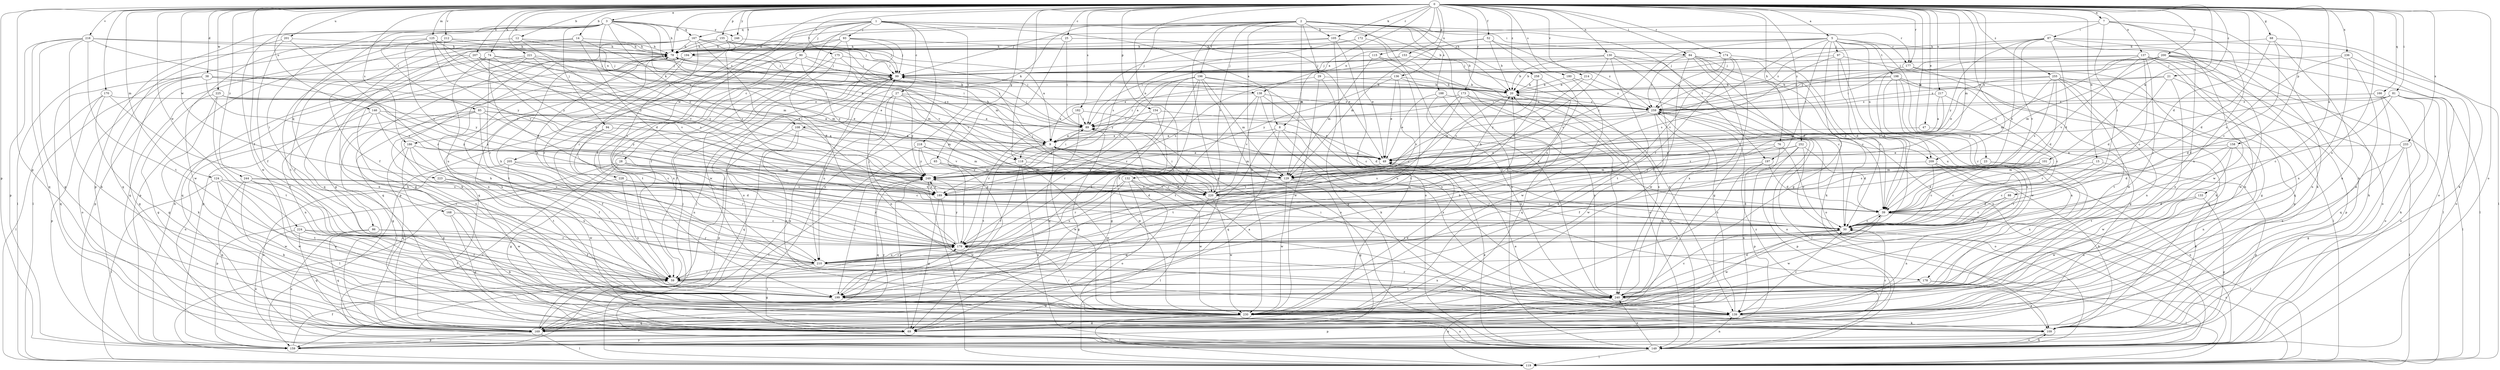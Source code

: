 strict digraph  {
0;
1;
2;
3;
5;
7;
8;
9;
12;
14;
15;
20;
21;
23;
25;
27;
28;
29;
30;
38;
39;
47;
49;
52;
59;
65;
68;
69;
74;
76;
78;
81;
84;
85;
86;
87;
88;
89;
90;
93;
94;
97;
99;
101;
105;
108;
109;
115;
118;
119;
124;
125;
129;
130;
132;
133;
136;
137;
138;
139;
146;
149;
153;
154;
155;
158;
159;
166;
167;
168;
169;
170;
172;
173;
174;
175;
177;
178;
179;
180;
182;
186;
188;
189;
194;
196;
197;
198;
199;
200;
201;
205;
207;
209;
210;
212;
214;
216;
217;
218;
220;
221;
223;
224;
225;
228;
230;
233;
236;
240;
244;
246;
249;
252;
255;
258;
259;
0 -> 3  [label=a];
0 -> 5  [label=a];
0 -> 7  [label=a];
0 -> 8  [label=a];
0 -> 12  [label=b];
0 -> 14  [label=b];
0 -> 15  [label=b];
0 -> 21  [label=c];
0 -> 23  [label=c];
0 -> 25  [label=c];
0 -> 38  [label=d];
0 -> 39  [label=d];
0 -> 47  [label=e];
0 -> 49  [label=e];
0 -> 52  [label=f];
0 -> 59  [label=f];
0 -> 65  [label=g];
0 -> 68  [label=g];
0 -> 69  [label=g];
0 -> 74  [label=h];
0 -> 76  [label=h];
0 -> 78  [label=h];
0 -> 81  [label=i];
0 -> 84  [label=i];
0 -> 101  [label=k];
0 -> 105  [label=k];
0 -> 115  [label=l];
0 -> 118  [label=l];
0 -> 124  [label=m];
0 -> 125  [label=m];
0 -> 129  [label=m];
0 -> 130  [label=n];
0 -> 132  [label=n];
0 -> 133  [label=n];
0 -> 136  [label=n];
0 -> 137  [label=n];
0 -> 146  [label=o];
0 -> 149  [label=o];
0 -> 153  [label=p];
0 -> 154  [label=p];
0 -> 155  [label=p];
0 -> 158  [label=p];
0 -> 159  [label=p];
0 -> 166  [label=q];
0 -> 170  [label=r];
0 -> 172  [label=r];
0 -> 173  [label=r];
0 -> 174  [label=r];
0 -> 175  [label=r];
0 -> 177  [label=r];
0 -> 180  [label=s];
0 -> 182  [label=s];
0 -> 186  [label=s];
0 -> 194  [label=t];
0 -> 200  [label=u];
0 -> 201  [label=u];
0 -> 205  [label=u];
0 -> 207  [label=u];
0 -> 209  [label=u];
0 -> 212  [label=v];
0 -> 214  [label=v];
0 -> 216  [label=v];
0 -> 217  [label=v];
0 -> 221  [label=w];
0 -> 223  [label=w];
0 -> 224  [label=w];
0 -> 225  [label=w];
0 -> 233  [label=x];
0 -> 236  [label=x];
0 -> 240  [label=x];
0 -> 244  [label=y];
0 -> 246  [label=y];
0 -> 252  [label=z];
0 -> 255  [label=z];
0 -> 258  [label=z];
1 -> 8  [label=a];
1 -> 20  [label=b];
1 -> 27  [label=c];
1 -> 28  [label=c];
1 -> 59  [label=f];
1 -> 84  [label=i];
1 -> 90  [label=j];
1 -> 93  [label=j];
1 -> 149  [label=o];
1 -> 167  [label=q];
1 -> 218  [label=v];
1 -> 228  [label=w];
2 -> 29  [label=c];
2 -> 69  [label=g];
2 -> 105  [label=k];
2 -> 108  [label=k];
2 -> 129  [label=m];
2 -> 149  [label=o];
2 -> 177  [label=r];
2 -> 186  [label=s];
2 -> 188  [label=s];
2 -> 189  [label=s];
2 -> 194  [label=t];
2 -> 196  [label=t];
2 -> 197  [label=t];
2 -> 220  [label=v];
2 -> 230  [label=w];
2 -> 240  [label=x];
2 -> 258  [label=z];
3 -> 78  [label=h];
3 -> 85  [label=i];
3 -> 86  [label=i];
3 -> 94  [label=j];
3 -> 108  [label=k];
3 -> 118  [label=l];
3 -> 159  [label=p];
3 -> 167  [label=q];
3 -> 168  [label=q];
3 -> 230  [label=w];
3 -> 246  [label=y];
3 -> 249  [label=y];
3 -> 259  [label=z];
5 -> 30  [label=c];
5 -> 49  [label=e];
5 -> 69  [label=g];
5 -> 78  [label=h];
5 -> 97  [label=j];
5 -> 109  [label=k];
5 -> 138  [label=n];
5 -> 177  [label=r];
5 -> 178  [label=r];
5 -> 197  [label=t];
5 -> 198  [label=t];
5 -> 209  [label=u];
5 -> 249  [label=y];
7 -> 59  [label=f];
7 -> 87  [label=i];
7 -> 88  [label=i];
7 -> 99  [label=j];
7 -> 109  [label=k];
7 -> 240  [label=x];
8 -> 9  [label=a];
8 -> 169  [label=q];
8 -> 178  [label=r];
8 -> 199  [label=t];
8 -> 240  [label=x];
9 -> 49  [label=e];
9 -> 78  [label=h];
9 -> 118  [label=l];
9 -> 129  [label=m];
9 -> 199  [label=t];
9 -> 220  [label=v];
9 -> 230  [label=w];
12 -> 78  [label=h];
12 -> 119  [label=l];
12 -> 138  [label=n];
12 -> 159  [label=p];
12 -> 220  [label=v];
14 -> 39  [label=d];
14 -> 59  [label=f];
14 -> 78  [label=h];
14 -> 199  [label=t];
14 -> 209  [label=u];
15 -> 30  [label=c];
15 -> 129  [label=m];
15 -> 159  [label=p];
20 -> 78  [label=h];
20 -> 129  [label=m];
20 -> 259  [label=z];
21 -> 20  [label=b];
21 -> 39  [label=d];
21 -> 159  [label=p];
21 -> 240  [label=x];
21 -> 259  [label=z];
23 -> 109  [label=k];
23 -> 189  [label=s];
23 -> 240  [label=x];
23 -> 249  [label=y];
25 -> 49  [label=e];
25 -> 69  [label=g];
25 -> 78  [label=h];
25 -> 89  [label=i];
27 -> 9  [label=a];
27 -> 139  [label=n];
27 -> 159  [label=p];
27 -> 210  [label=u];
27 -> 249  [label=y];
27 -> 259  [label=z];
28 -> 30  [label=c];
28 -> 69  [label=g];
28 -> 119  [label=l];
28 -> 129  [label=m];
28 -> 149  [label=o];
28 -> 249  [label=y];
29 -> 20  [label=b];
29 -> 69  [label=g];
29 -> 189  [label=s];
29 -> 230  [label=w];
30 -> 179  [label=r];
30 -> 230  [label=w];
38 -> 20  [label=b];
38 -> 49  [label=e];
38 -> 69  [label=g];
38 -> 149  [label=o];
38 -> 169  [label=q];
38 -> 189  [label=s];
38 -> 249  [label=y];
39 -> 30  [label=c];
39 -> 119  [label=l];
39 -> 139  [label=n];
39 -> 230  [label=w];
47 -> 9  [label=a];
47 -> 30  [label=c];
49 -> 249  [label=y];
52 -> 20  [label=b];
52 -> 78  [label=h];
52 -> 129  [label=m];
52 -> 210  [label=u];
52 -> 259  [label=z];
59 -> 99  [label=j];
59 -> 199  [label=t];
59 -> 240  [label=x];
65 -> 39  [label=d];
65 -> 129  [label=m];
65 -> 179  [label=r];
65 -> 199  [label=t];
68 -> 30  [label=c];
68 -> 39  [label=d];
68 -> 78  [label=h];
68 -> 109  [label=k];
68 -> 139  [label=n];
69 -> 99  [label=j];
69 -> 159  [label=p];
69 -> 249  [label=y];
74 -> 39  [label=d];
74 -> 99  [label=j];
74 -> 159  [label=p];
74 -> 210  [label=u];
74 -> 220  [label=v];
74 -> 249  [label=y];
76 -> 30  [label=c];
76 -> 49  [label=e];
76 -> 159  [label=p];
76 -> 210  [label=u];
78 -> 99  [label=j];
78 -> 129  [label=m];
78 -> 179  [label=r];
81 -> 30  [label=c];
81 -> 39  [label=d];
81 -> 109  [label=k];
81 -> 119  [label=l];
81 -> 149  [label=o];
81 -> 249  [label=y];
81 -> 259  [label=z];
84 -> 30  [label=c];
84 -> 39  [label=d];
84 -> 59  [label=f];
84 -> 69  [label=g];
84 -> 99  [label=j];
84 -> 109  [label=k];
84 -> 149  [label=o];
84 -> 259  [label=z];
85 -> 69  [label=g];
85 -> 89  [label=i];
85 -> 129  [label=m];
85 -> 149  [label=o];
85 -> 210  [label=u];
85 -> 240  [label=x];
85 -> 249  [label=y];
86 -> 59  [label=f];
86 -> 149  [label=o];
86 -> 169  [label=q];
86 -> 179  [label=r];
87 -> 39  [label=d];
87 -> 78  [label=h];
87 -> 119  [label=l];
87 -> 149  [label=o];
87 -> 189  [label=s];
87 -> 220  [label=v];
87 -> 230  [label=w];
87 -> 249  [label=y];
87 -> 259  [label=z];
88 -> 30  [label=c];
88 -> 39  [label=d];
88 -> 179  [label=r];
89 -> 9  [label=a];
89 -> 69  [label=g];
89 -> 99  [label=j];
89 -> 230  [label=w];
90 -> 89  [label=i];
90 -> 99  [label=j];
90 -> 169  [label=q];
90 -> 199  [label=t];
90 -> 240  [label=x];
90 -> 249  [label=y];
93 -> 20  [label=b];
93 -> 59  [label=f];
93 -> 78  [label=h];
93 -> 99  [label=j];
93 -> 149  [label=o];
93 -> 159  [label=p];
93 -> 230  [label=w];
94 -> 9  [label=a];
94 -> 30  [label=c];
94 -> 59  [label=f];
97 -> 39  [label=d];
97 -> 99  [label=j];
97 -> 109  [label=k];
97 -> 189  [label=s];
97 -> 210  [label=u];
99 -> 20  [label=b];
99 -> 59  [label=f];
99 -> 210  [label=u];
101 -> 30  [label=c];
101 -> 39  [label=d];
101 -> 129  [label=m];
101 -> 189  [label=s];
105 -> 49  [label=e];
105 -> 78  [label=h];
105 -> 89  [label=i];
105 -> 149  [label=o];
105 -> 169  [label=q];
108 -> 9  [label=a];
108 -> 139  [label=n];
108 -> 159  [label=p];
108 -> 169  [label=q];
108 -> 220  [label=v];
109 -> 49  [label=e];
109 -> 149  [label=o];
115 -> 99  [label=j];
115 -> 129  [label=m];
115 -> 139  [label=n];
115 -> 199  [label=t];
118 -> 59  [label=f];
118 -> 89  [label=i];
118 -> 129  [label=m];
118 -> 149  [label=o];
118 -> 230  [label=w];
118 -> 249  [label=y];
119 -> 30  [label=c];
119 -> 240  [label=x];
124 -> 119  [label=l];
124 -> 139  [label=n];
124 -> 189  [label=s];
124 -> 199  [label=t];
124 -> 230  [label=w];
125 -> 78  [label=h];
125 -> 129  [label=m];
125 -> 189  [label=s];
125 -> 220  [label=v];
125 -> 230  [label=w];
125 -> 249  [label=y];
129 -> 30  [label=c];
129 -> 69  [label=g];
129 -> 220  [label=v];
129 -> 230  [label=w];
130 -> 20  [label=b];
130 -> 30  [label=c];
130 -> 39  [label=d];
130 -> 99  [label=j];
130 -> 129  [label=m];
130 -> 199  [label=t];
130 -> 230  [label=w];
132 -> 149  [label=o];
132 -> 169  [label=q];
132 -> 179  [label=r];
132 -> 210  [label=u];
132 -> 220  [label=v];
132 -> 230  [label=w];
133 -> 39  [label=d];
133 -> 139  [label=n];
133 -> 159  [label=p];
133 -> 230  [label=w];
136 -> 9  [label=a];
136 -> 20  [label=b];
136 -> 49  [label=e];
136 -> 149  [label=o];
136 -> 179  [label=r];
136 -> 249  [label=y];
137 -> 30  [label=c];
137 -> 99  [label=j];
137 -> 119  [label=l];
137 -> 139  [label=n];
137 -> 149  [label=o];
137 -> 169  [label=q];
137 -> 179  [label=r];
137 -> 220  [label=v];
137 -> 249  [label=y];
137 -> 259  [label=z];
138 -> 9  [label=a];
138 -> 30  [label=c];
138 -> 109  [label=k];
138 -> 199  [label=t];
138 -> 220  [label=v];
138 -> 259  [label=z];
139 -> 9  [label=a];
139 -> 30  [label=c];
139 -> 78  [label=h];
139 -> 109  [label=k];
139 -> 159  [label=p];
139 -> 259  [label=z];
146 -> 89  [label=i];
146 -> 139  [label=n];
146 -> 199  [label=t];
146 -> 210  [label=u];
146 -> 249  [label=y];
149 -> 49  [label=e];
149 -> 109  [label=k];
149 -> 119  [label=l];
149 -> 139  [label=n];
149 -> 240  [label=x];
149 -> 259  [label=z];
153 -> 9  [label=a];
153 -> 99  [label=j];
153 -> 220  [label=v];
154 -> 49  [label=e];
154 -> 69  [label=g];
154 -> 89  [label=i];
154 -> 179  [label=r];
155 -> 9  [label=a];
155 -> 69  [label=g];
155 -> 78  [label=h];
155 -> 99  [label=j];
155 -> 129  [label=m];
155 -> 179  [label=r];
155 -> 189  [label=s];
158 -> 39  [label=d];
158 -> 49  [label=e];
158 -> 139  [label=n];
158 -> 199  [label=t];
158 -> 230  [label=w];
159 -> 59  [label=f];
159 -> 78  [label=h];
166 -> 149  [label=o];
166 -> 169  [label=q];
166 -> 259  [label=z];
167 -> 30  [label=c];
167 -> 69  [label=g];
167 -> 78  [label=h];
167 -> 89  [label=i];
167 -> 109  [label=k];
167 -> 169  [label=q];
167 -> 189  [label=s];
167 -> 220  [label=v];
168 -> 30  [label=c];
168 -> 69  [label=g];
168 -> 109  [label=k];
169 -> 30  [label=c];
169 -> 99  [label=j];
169 -> 119  [label=l];
169 -> 159  [label=p];
169 -> 249  [label=y];
170 -> 59  [label=f];
170 -> 69  [label=g];
170 -> 119  [label=l];
170 -> 159  [label=p];
170 -> 259  [label=z];
172 -> 78  [label=h];
172 -> 89  [label=i];
172 -> 240  [label=x];
173 -> 89  [label=i];
173 -> 149  [label=o];
173 -> 169  [label=q];
173 -> 210  [label=u];
173 -> 220  [label=v];
173 -> 259  [label=z];
174 -> 30  [label=c];
174 -> 99  [label=j];
174 -> 179  [label=r];
174 -> 220  [label=v];
174 -> 240  [label=x];
174 -> 259  [label=z];
175 -> 39  [label=d];
175 -> 99  [label=j];
175 -> 179  [label=r];
175 -> 220  [label=v];
177 -> 39  [label=d];
177 -> 69  [label=g];
177 -> 230  [label=w];
178 -> 109  [label=k];
178 -> 119  [label=l];
178 -> 199  [label=t];
179 -> 20  [label=b];
179 -> 78  [label=h];
179 -> 99  [label=j];
179 -> 210  [label=u];
179 -> 249  [label=y];
180 -> 20  [label=b];
180 -> 230  [label=w];
180 -> 259  [label=z];
182 -> 39  [label=d];
182 -> 89  [label=i];
182 -> 169  [label=q];
182 -> 179  [label=r];
186 -> 49  [label=e];
186 -> 59  [label=f];
186 -> 69  [label=g];
186 -> 169  [label=q];
186 -> 199  [label=t];
188 -> 49  [label=e];
188 -> 139  [label=n];
188 -> 240  [label=x];
188 -> 259  [label=z];
189 -> 69  [label=g];
189 -> 230  [label=w];
189 -> 249  [label=y];
194 -> 99  [label=j];
194 -> 139  [label=n];
194 -> 159  [label=p];
194 -> 169  [label=q];
194 -> 199  [label=t];
196 -> 20  [label=b];
196 -> 59  [label=f];
196 -> 129  [label=m];
196 -> 149  [label=o];
196 -> 179  [label=r];
196 -> 189  [label=s];
196 -> 199  [label=t];
196 -> 240  [label=x];
196 -> 249  [label=y];
197 -> 39  [label=d];
197 -> 129  [label=m];
197 -> 139  [label=n];
197 -> 230  [label=w];
198 -> 20  [label=b];
198 -> 69  [label=g];
198 -> 89  [label=i];
198 -> 139  [label=n];
198 -> 169  [label=q];
198 -> 230  [label=w];
198 -> 240  [label=x];
199 -> 20  [label=b];
199 -> 78  [label=h];
199 -> 179  [label=r];
199 -> 230  [label=w];
200 -> 20  [label=b];
200 -> 89  [label=i];
200 -> 99  [label=j];
200 -> 109  [label=k];
200 -> 119  [label=l];
200 -> 129  [label=m];
200 -> 139  [label=n];
200 -> 230  [label=w];
200 -> 259  [label=z];
201 -> 59  [label=f];
201 -> 78  [label=h];
201 -> 169  [label=q];
201 -> 179  [label=r];
205 -> 129  [label=m];
205 -> 149  [label=o];
205 -> 179  [label=r];
205 -> 210  [label=u];
205 -> 230  [label=w];
207 -> 49  [label=e];
207 -> 59  [label=f];
207 -> 99  [label=j];
207 -> 129  [label=m];
207 -> 169  [label=q];
207 -> 189  [label=s];
209 -> 30  [label=c];
209 -> 109  [label=k];
209 -> 149  [label=o];
209 -> 179  [label=r];
209 -> 249  [label=y];
210 -> 59  [label=f];
210 -> 69  [label=g];
210 -> 78  [label=h];
210 -> 179  [label=r];
210 -> 240  [label=x];
212 -> 78  [label=h];
212 -> 99  [label=j];
212 -> 119  [label=l];
212 -> 249  [label=y];
214 -> 20  [label=b];
214 -> 149  [label=o];
214 -> 249  [label=y];
216 -> 9  [label=a];
216 -> 69  [label=g];
216 -> 78  [label=h];
216 -> 109  [label=k];
216 -> 159  [label=p];
216 -> 169  [label=q];
216 -> 199  [label=t];
216 -> 249  [label=y];
217 -> 9  [label=a];
217 -> 30  [label=c];
217 -> 129  [label=m];
217 -> 259  [label=z];
218 -> 30  [label=c];
218 -> 49  [label=e];
218 -> 119  [label=l];
218 -> 129  [label=m];
218 -> 249  [label=y];
220 -> 20  [label=b];
220 -> 39  [label=d];
220 -> 89  [label=i];
220 -> 99  [label=j];
220 -> 119  [label=l];
220 -> 230  [label=w];
221 -> 89  [label=i];
221 -> 99  [label=j];
221 -> 139  [label=n];
221 -> 169  [label=q];
221 -> 179  [label=r];
221 -> 189  [label=s];
223 -> 189  [label=s];
223 -> 210  [label=u];
223 -> 230  [label=w];
224 -> 59  [label=f];
224 -> 149  [label=o];
224 -> 169  [label=q];
224 -> 179  [label=r];
224 -> 199  [label=t];
225 -> 9  [label=a];
225 -> 69  [label=g];
225 -> 109  [label=k];
225 -> 189  [label=s];
225 -> 199  [label=t];
225 -> 259  [label=z];
228 -> 159  [label=p];
228 -> 179  [label=r];
228 -> 189  [label=s];
228 -> 240  [label=x];
230 -> 20  [label=b];
230 -> 49  [label=e];
230 -> 69  [label=g];
230 -> 119  [label=l];
230 -> 149  [label=o];
230 -> 169  [label=q];
230 -> 179  [label=r];
233 -> 49  [label=e];
233 -> 69  [label=g];
233 -> 119  [label=l];
233 -> 240  [label=x];
236 -> 99  [label=j];
236 -> 139  [label=n];
236 -> 149  [label=o];
236 -> 189  [label=s];
236 -> 240  [label=x];
240 -> 30  [label=c];
240 -> 39  [label=d];
240 -> 89  [label=i];
240 -> 139  [label=n];
240 -> 179  [label=r];
244 -> 39  [label=d];
244 -> 109  [label=k];
244 -> 169  [label=q];
244 -> 199  [label=t];
244 -> 220  [label=v];
244 -> 230  [label=w];
246 -> 78  [label=h];
246 -> 99  [label=j];
249 -> 39  [label=d];
249 -> 119  [label=l];
249 -> 169  [label=q];
249 -> 189  [label=s];
249 -> 220  [label=v];
252 -> 39  [label=d];
252 -> 49  [label=e];
252 -> 59  [label=f];
252 -> 149  [label=o];
252 -> 159  [label=p];
252 -> 249  [label=y];
255 -> 20  [label=b];
255 -> 39  [label=d];
255 -> 49  [label=e];
255 -> 69  [label=g];
255 -> 119  [label=l];
255 -> 129  [label=m];
255 -> 139  [label=n];
255 -> 189  [label=s];
255 -> 199  [label=t];
258 -> 20  [label=b];
258 -> 189  [label=s];
258 -> 220  [label=v];
258 -> 240  [label=x];
259 -> 89  [label=i];
259 -> 119  [label=l];
259 -> 149  [label=o];
259 -> 169  [label=q];
259 -> 220  [label=v];
259 -> 230  [label=w];
}
